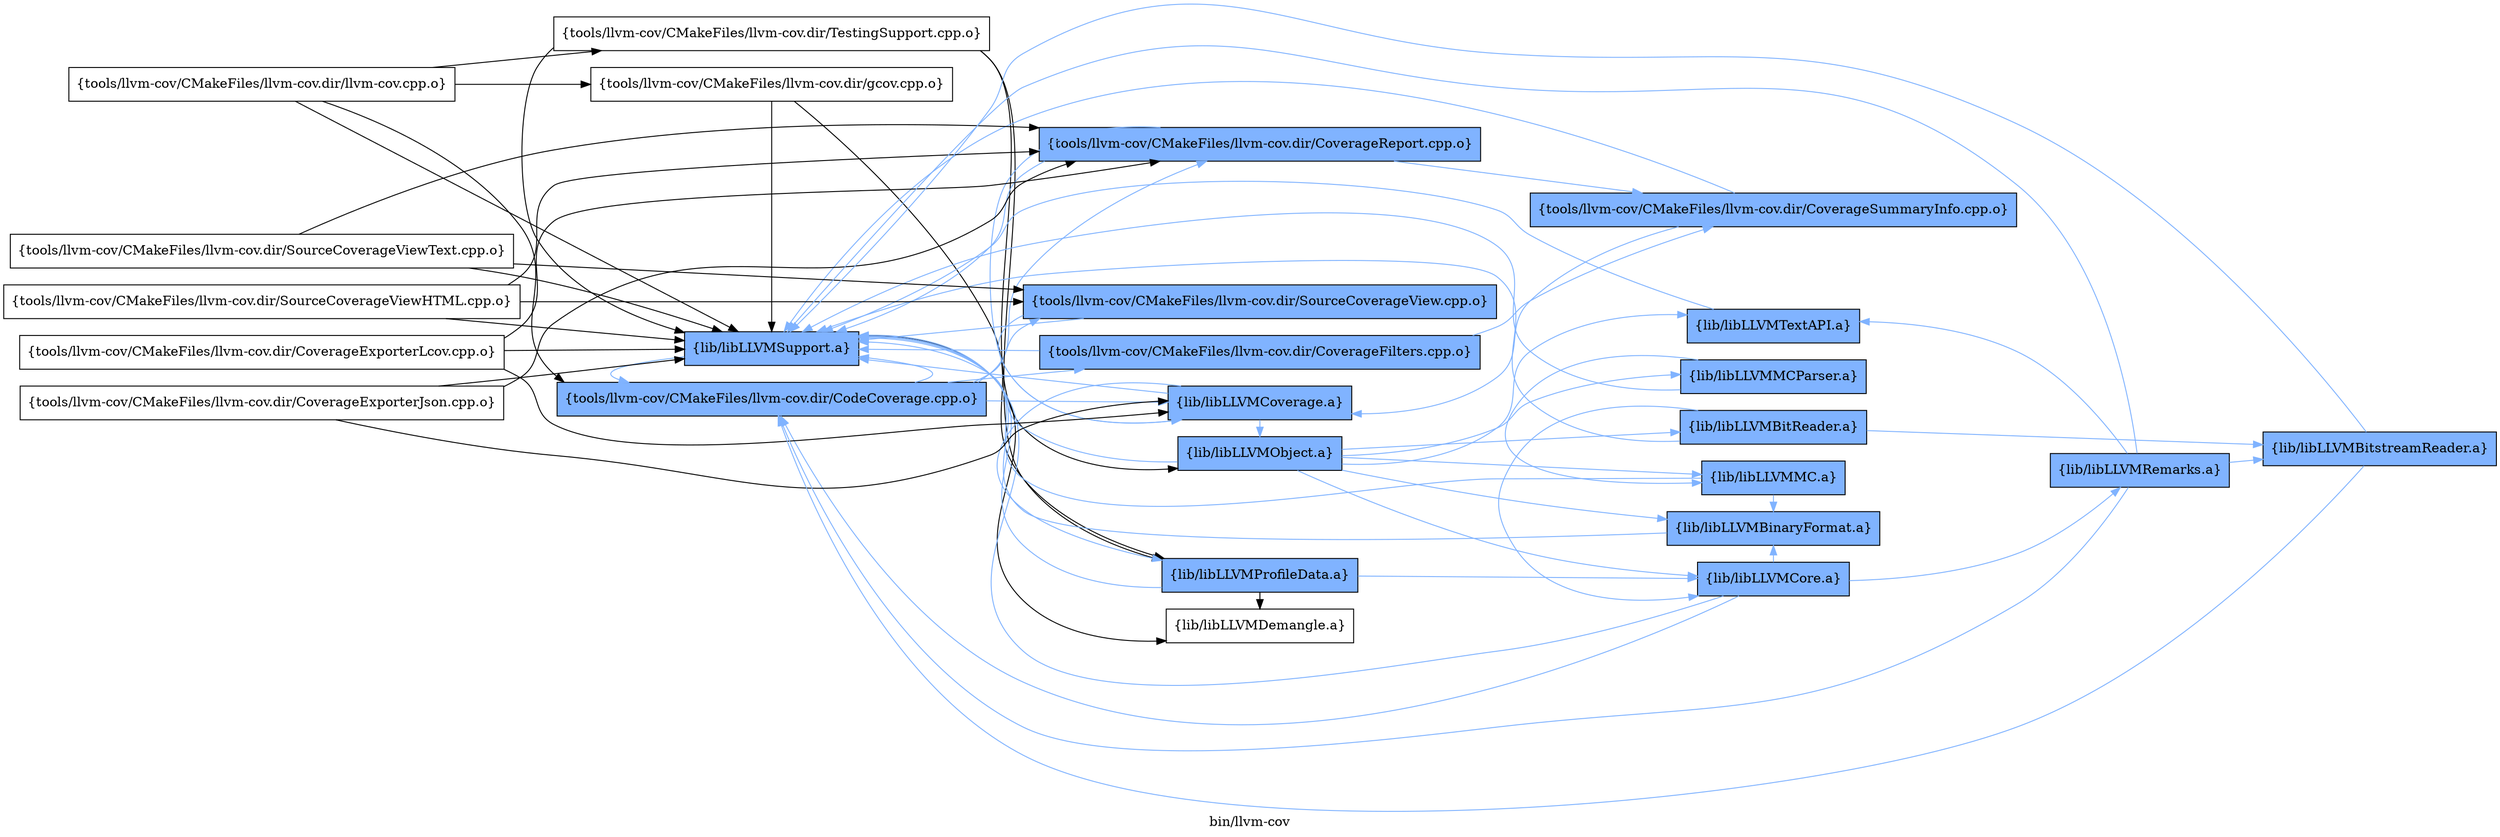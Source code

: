digraph "bin/llvm-cov" {
	label="bin/llvm-cov";
	rankdir=LR;
	{ rank=same; Node0x562247c787c8;  }
	{ rank=same; Node0x562247c71d88; Node0x562247c71ab8; Node0x562247c719c8; Node0x562247c76838;  }
	{ rank=same; Node0x562247c73b38; Node0x562247c708e8; Node0x562247c71068; Node0x562247c70ca8; Node0x562247c77238; Node0x562247c77738; Node0x562247c718d8;  }
	{ rank=same; Node0x562247c76d38; Node0x562247c749e8; Node0x562247c71388; Node0x562247c74f38; Node0x562247c73138; Node0x562247c74b28; Node0x562247c74538;  }

	Node0x562247c787c8 [shape=record,shape=box,group=0,label="{tools/llvm-cov/CMakeFiles/llvm-cov.dir/llvm-cov.cpp.o}"];
	Node0x562247c787c8 -> Node0x562247c71d88;
	Node0x562247c787c8 -> Node0x562247c71ab8;
	Node0x562247c787c8 -> Node0x562247c719c8;
	Node0x562247c787c8 -> Node0x562247c76838;
	Node0x562247c71d88 [shape=record,shape=box,group=0,label="{tools/llvm-cov/CMakeFiles/llvm-cov.dir/gcov.cpp.o}"];
	Node0x562247c71d88 -> Node0x562247c76838;
	Node0x562247c71d88 -> Node0x562247c73b38;
	Node0x562247c71ab8 [shape=record,shape=box,group=1,style=filled,fillcolor="0.600000 0.5 1",label="{tools/llvm-cov/CMakeFiles/llvm-cov.dir/CodeCoverage.cpp.o}"];
	Node0x562247c71ab8 -> Node0x562247c708e8[color="0.600000 0.5 1"];
	Node0x562247c71ab8 -> Node0x562247c71068[color="0.600000 0.5 1"];
	Node0x562247c71ab8 -> Node0x562247c70ca8[color="0.600000 0.5 1"];
	Node0x562247c71ab8 -> Node0x562247c76838[color="0.600000 0.5 1"];
	Node0x562247c71ab8 -> Node0x562247c77238[color="0.600000 0.5 1"];
	Node0x562247c719c8 [shape=record,shape=box,group=0,label="{tools/llvm-cov/CMakeFiles/llvm-cov.dir/TestingSupport.cpp.o}"];
	Node0x562247c719c8 -> Node0x562247c76838;
	Node0x562247c719c8 -> Node0x562247c77738;
	Node0x562247c719c8 -> Node0x562247c73b38;
	Node0x562247c76838 [shape=record,shape=box,group=1,style=filled,fillcolor="0.600000 0.5 1",label="{lib/libLLVMSupport.a}"];
	Node0x562247c76838 -> Node0x562247c71ab8[color="0.600000 0.5 1"];
	Node0x562247c76838 -> Node0x562247c718d8;
	Node0x562247c73b38 [shape=record,shape=box,group=1,style=filled,fillcolor="0.600000 0.5 1",label="{lib/libLLVMProfileData.a}"];
	Node0x562247c73b38 -> Node0x562247c76838[color="0.600000 0.5 1"];
	Node0x562247c73b38 -> Node0x562247c718d8;
	Node0x562247c73b38 -> Node0x562247c76d38[color="0.600000 0.5 1"];
	Node0x562247c708e8 [shape=record,shape=box,group=1,style=filled,fillcolor="0.600000 0.5 1",label="{tools/llvm-cov/CMakeFiles/llvm-cov.dir/CoverageFilters.cpp.o}"];
	Node0x562247c708e8 -> Node0x562247c749e8[color="0.600000 0.5 1"];
	Node0x562247c708e8 -> Node0x562247c76838[color="0.600000 0.5 1"];
	Node0x562247c71068 [shape=record,shape=box,group=1,style=filled,fillcolor="0.600000 0.5 1",label="{tools/llvm-cov/CMakeFiles/llvm-cov.dir/CoverageReport.cpp.o}"];
	Node0x562247c71068 -> Node0x562247c749e8[color="0.600000 0.5 1"];
	Node0x562247c71068 -> Node0x562247c76838[color="0.600000 0.5 1"];
	Node0x562247c71068 -> Node0x562247c77238[color="0.600000 0.5 1"];
	Node0x562247c70ca8 [shape=record,shape=box,group=1,style=filled,fillcolor="0.600000 0.5 1",label="{tools/llvm-cov/CMakeFiles/llvm-cov.dir/SourceCoverageView.cpp.o}"];
	Node0x562247c70ca8 -> Node0x562247c76838[color="0.600000 0.5 1"];
	Node0x562247c70ca8 -> Node0x562247c77238[color="0.600000 0.5 1"];
	Node0x562247c77238 [shape=record,shape=box,group=1,style=filled,fillcolor="0.600000 0.5 1",label="{lib/libLLVMCoverage.a}"];
	Node0x562247c77238 -> Node0x562247c76838[color="0.600000 0.5 1"];
	Node0x562247c77238 -> Node0x562247c73b38[color="0.600000 0.5 1"];
	Node0x562247c77238 -> Node0x562247c77738[color="0.600000 0.5 1"];
	Node0x562247c72b98 [shape=record,shape=box,group=0,label="{tools/llvm-cov/CMakeFiles/llvm-cov.dir/CoverageExporterJson.cpp.o}"];
	Node0x562247c72b98 -> Node0x562247c71068;
	Node0x562247c72b98 -> Node0x562247c76838;
	Node0x562247c72b98 -> Node0x562247c77238;
	Node0x562247c70a78 [shape=record,shape=box,group=0,label="{tools/llvm-cov/CMakeFiles/llvm-cov.dir/CoverageExporterLcov.cpp.o}"];
	Node0x562247c70a78 -> Node0x562247c71068;
	Node0x562247c70a78 -> Node0x562247c76838;
	Node0x562247c70a78 -> Node0x562247c77238;
	Node0x562247c749e8 [shape=record,shape=box,group=1,style=filled,fillcolor="0.600000 0.5 1",label="{tools/llvm-cov/CMakeFiles/llvm-cov.dir/CoverageSummaryInfo.cpp.o}"];
	Node0x562247c749e8 -> Node0x562247c76838[color="0.600000 0.5 1"];
	Node0x562247c749e8 -> Node0x562247c77238[color="0.600000 0.5 1"];
	Node0x562247c71338 [shape=record,shape=box,group=0,label="{tools/llvm-cov/CMakeFiles/llvm-cov.dir/SourceCoverageViewHTML.cpp.o}"];
	Node0x562247c71338 -> Node0x562247c71068;
	Node0x562247c71338 -> Node0x562247c70ca8;
	Node0x562247c71338 -> Node0x562247c76838;
	Node0x562247c71108 [shape=record,shape=box,group=0,label="{tools/llvm-cov/CMakeFiles/llvm-cov.dir/SourceCoverageViewText.cpp.o}"];
	Node0x562247c71108 -> Node0x562247c71068;
	Node0x562247c71108 -> Node0x562247c70ca8;
	Node0x562247c71108 -> Node0x562247c76838;
	Node0x562247c77738 [shape=record,shape=box,group=1,style=filled,fillcolor="0.600000 0.5 1",label="{lib/libLLVMObject.a}"];
	Node0x562247c77738 -> Node0x562247c76838[color="0.600000 0.5 1"];
	Node0x562247c77738 -> Node0x562247c71388[color="0.600000 0.5 1"];
	Node0x562247c77738 -> Node0x562247c74f38[color="0.600000 0.5 1"];
	Node0x562247c77738 -> Node0x562247c76d38[color="0.600000 0.5 1"];
	Node0x562247c77738 -> Node0x562247c73138[color="0.600000 0.5 1"];
	Node0x562247c77738 -> Node0x562247c74b28[color="0.600000 0.5 1"];
	Node0x562247c77738 -> Node0x562247c74538[color="0.600000 0.5 1"];
	Node0x562247c71388 [shape=record,shape=box,group=1,style=filled,fillcolor="0.600000 0.5 1",label="{lib/libLLVMBinaryFormat.a}"];
	Node0x562247c71388 -> Node0x562247c76838[color="0.600000 0.5 1"];
	Node0x562247c74f38 [shape=record,shape=box,group=1,style=filled,fillcolor="0.600000 0.5 1",label="{lib/libLLVMMC.a}"];
	Node0x562247c74f38 -> Node0x562247c76838[color="0.600000 0.5 1"];
	Node0x562247c74f38 -> Node0x562247c71388[color="0.600000 0.5 1"];
	Node0x562247c76d38 [shape=record,shape=box,group=1,style=filled,fillcolor="0.600000 0.5 1",label="{lib/libLLVMCore.a}"];
	Node0x562247c76d38 -> Node0x562247c76838[color="0.600000 0.5 1"];
	Node0x562247c76d38 -> Node0x562247c71ab8[color="0.600000 0.5 1"];
	Node0x562247c76d38 -> Node0x562247c71388[color="0.600000 0.5 1"];
	Node0x562247c76d38 -> Node0x562247c70488[color="0.600000 0.5 1"];
	Node0x562247c73138 [shape=record,shape=box,group=1,style=filled,fillcolor="0.600000 0.5 1",label="{lib/libLLVMBitReader.a}"];
	Node0x562247c73138 -> Node0x562247c76838[color="0.600000 0.5 1"];
	Node0x562247c73138 -> Node0x562247c76d38[color="0.600000 0.5 1"];
	Node0x562247c73138 -> Node0x562247c70938[color="0.600000 0.5 1"];
	Node0x562247c74b28 [shape=record,shape=box,group=1,style=filled,fillcolor="0.600000 0.5 1",label="{lib/libLLVMMCParser.a}"];
	Node0x562247c74b28 -> Node0x562247c76838[color="0.600000 0.5 1"];
	Node0x562247c74b28 -> Node0x562247c74f38[color="0.600000 0.5 1"];
	Node0x562247c70488 [shape=record,shape=box,group=1,style=filled,fillcolor="0.600000 0.5 1",label="{lib/libLLVMRemarks.a}"];
	Node0x562247c70488 -> Node0x562247c76838[color="0.600000 0.5 1"];
	Node0x562247c70488 -> Node0x562247c71ab8[color="0.600000 0.5 1"];
	Node0x562247c70488 -> Node0x562247c70938[color="0.600000 0.5 1"];
	Node0x562247c70488 -> Node0x562247c74538[color="0.600000 0.5 1"];
	Node0x562247c74538 [shape=record,shape=box,group=1,style=filled,fillcolor="0.600000 0.5 1",label="{lib/libLLVMTextAPI.a}"];
	Node0x562247c74538 -> Node0x562247c76838[color="0.600000 0.5 1"];
	Node0x562247c718d8 [shape=record,shape=box,group=0,label="{lib/libLLVMDemangle.a}"];
	Node0x562247c70938 [shape=record,shape=box,group=1,style=filled,fillcolor="0.600000 0.5 1",label="{lib/libLLVMBitstreamReader.a}"];
	Node0x562247c70938 -> Node0x562247c71ab8[color="0.600000 0.5 1"];
	Node0x562247c70938 -> Node0x562247c76838[color="0.600000 0.5 1"];
}
